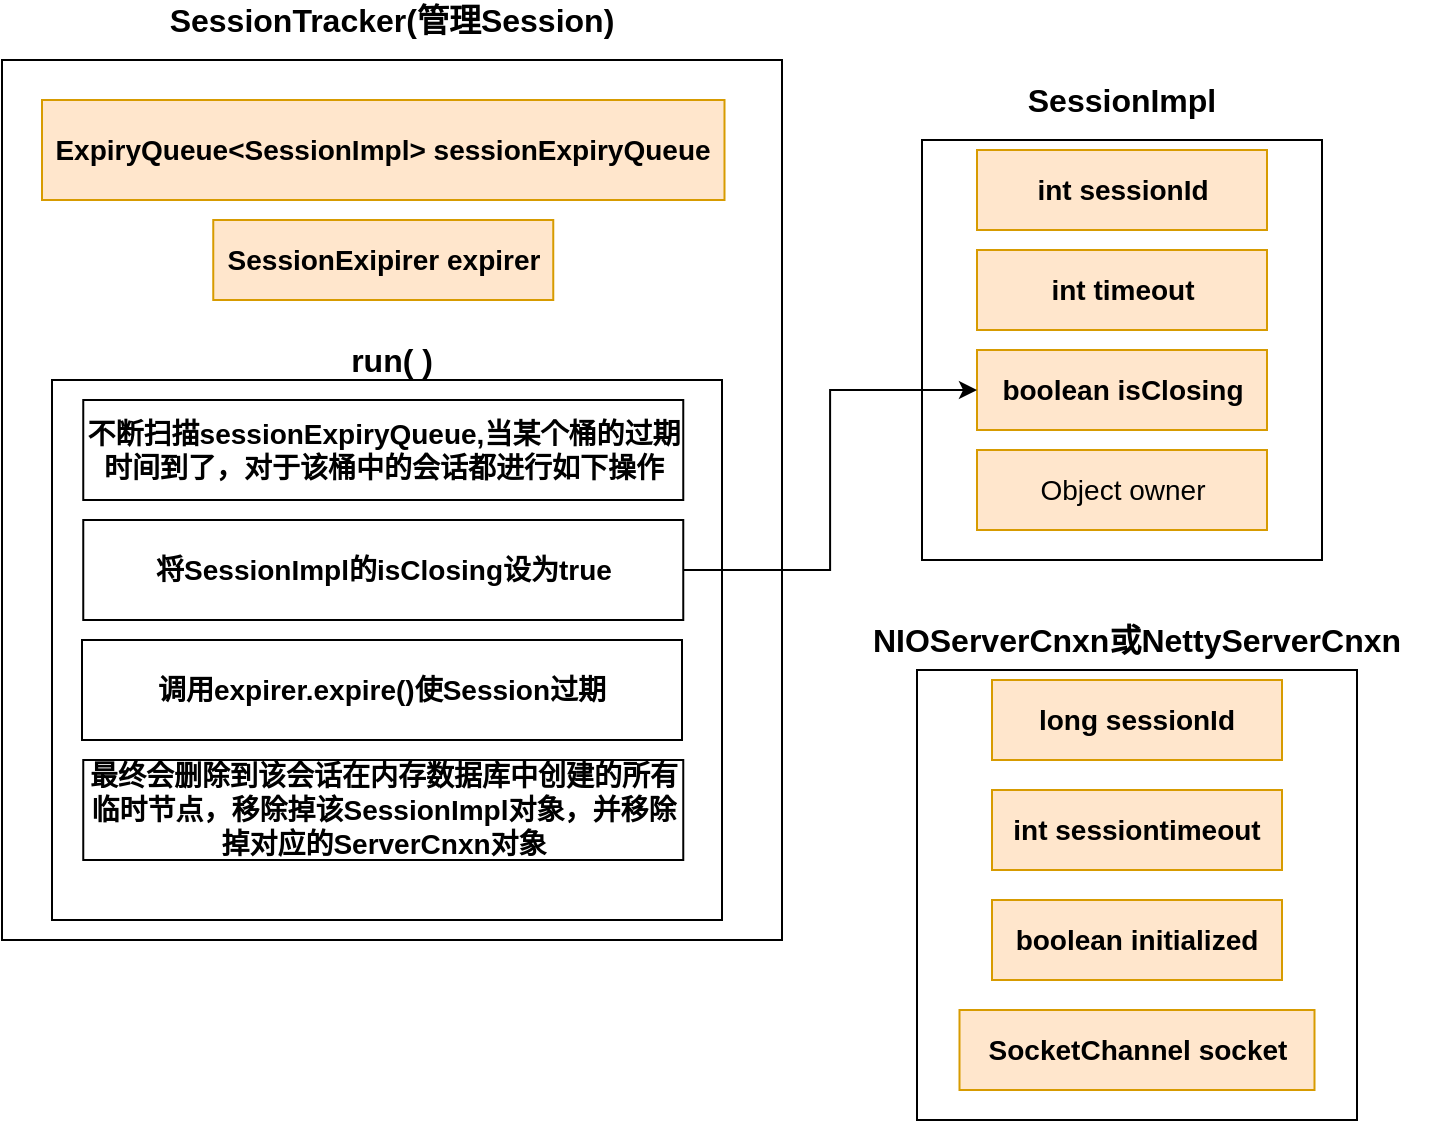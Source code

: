 <mxfile version="15.2.7" type="device"><diagram id="vnVsuaKRegziEJ_O86pR" name="第 1 页"><mxGraphModel dx="-630" dy="592" grid="1" gridSize="10" guides="1" tooltips="1" connect="1" arrows="1" fold="1" page="1" pageScale="1" pageWidth="827" pageHeight="1169" math="0" shadow="0"><root><mxCell id="0"/><mxCell id="1" parent="0"/><mxCell id="JqJr7qNhs7-IdxCF-XMq-3" value="&lt;b&gt;&lt;font style=&quot;font-size: 16px&quot;&gt;SessionTracker(管理Session)&lt;/font&gt;&lt;/b&gt;" style="text;html=1;strokeColor=none;fillColor=none;align=center;verticalAlign=middle;whiteSpace=wrap;rounded=0;" parent="1" vertex="1"><mxGeometry x="1880" y="100" width="310" height="20" as="geometry"/></mxCell><mxCell id="JqJr7qNhs7-IdxCF-XMq-4" value="" style="rounded=0;whiteSpace=wrap;html=1;" parent="1" vertex="1"><mxGeometry x="1840" y="130" width="390" height="440" as="geometry"/></mxCell><mxCell id="JqJr7qNhs7-IdxCF-XMq-7" value="&lt;b&gt;&lt;font style=&quot;font-size: 14px&quot;&gt;SessionExipirer expirer&lt;/font&gt;&lt;/b&gt;" style="rounded=0;whiteSpace=wrap;html=1;fillColor=#ffe6cc;strokeColor=#d79b00;" parent="1" vertex="1"><mxGeometry x="1945.63" y="210" width="170" height="40" as="geometry"/></mxCell><mxCell id="JqJr7qNhs7-IdxCF-XMq-8" value="&lt;b&gt;&lt;font style=&quot;font-size: 14px&quot;&gt;ExpiryQueue&amp;lt;SessionImpl&amp;gt; sessionExpiryQueue&lt;/font&gt;&lt;/b&gt;" style="rounded=0;whiteSpace=wrap;html=1;fillColor=#ffe6cc;strokeColor=#d79b00;" parent="1" vertex="1"><mxGeometry x="1860" y="150" width="341.25" height="50" as="geometry"/></mxCell><mxCell id="JqJr7qNhs7-IdxCF-XMq-9" value="" style="rounded=0;whiteSpace=wrap;html=1;" parent="1" vertex="1"><mxGeometry x="1865" y="290" width="335" height="270" as="geometry"/></mxCell><mxCell id="JqJr7qNhs7-IdxCF-XMq-10" value="&lt;b&gt;&lt;font style=&quot;font-size: 16px&quot;&gt;run( )&lt;/font&gt;&lt;/b&gt;" style="text;html=1;strokeColor=none;fillColor=none;align=center;verticalAlign=middle;whiteSpace=wrap;rounded=0;" parent="1" vertex="1"><mxGeometry x="1990" y="270" width="90" height="20" as="geometry"/></mxCell><mxCell id="JqJr7qNhs7-IdxCF-XMq-11" value="&lt;b&gt;&lt;font style=&quot;font-size: 14px&quot;&gt;不断扫描sessionExpiryQueue,当某个桶的过期时间到了，对于该桶中的会话都进行如下操作&lt;/font&gt;&lt;/b&gt;" style="rounded=0;whiteSpace=wrap;html=1;" parent="1" vertex="1"><mxGeometry x="1880.63" y="300" width="300" height="50" as="geometry"/></mxCell><mxCell id="JqJr7qNhs7-IdxCF-XMq-12" value="&lt;b&gt;&lt;font style=&quot;font-size: 14px&quot;&gt;将SessionImpl的isClosing设为true&lt;/font&gt;&lt;/b&gt;&lt;span style=&quot;color: rgba(0 , 0 , 0 , 0) ; font-family: monospace ; font-size: 0px&quot;&gt;%3CmxGraphModel%3E%3Croot%3E%3CmxCell%20id%3D%220%22%2F%3E%3CmxCell%20id%3D%221%22%20parent%3D%220%22%2F%3E%3CmxCell%20id%3D%222%22%20value%3D%22%22%20style%3D%22rounded%3D0%3BwhiteSpace%3Dwrap%3Bhtml%3D1%3B%22%20vertex%3D%221%22%20parent%3D%221%22%3E%3CmxGeometry%20x%3D%22860%22%20y%3D%22285%22%20width%3D%22200%22%20height%3D%22210%22%20as%3D%22geometry%22%2F%3E%3C%2FmxCell%3E%3CmxCell%20id%3D%223%22%20value%3D%22%26lt%3Bb%26gt%3B%26lt%3Bfont%20style%3D%26quot%3Bfont-size%3A%2016px%26quot%3B%26gt%3BSessionImpl%26lt%3B%2Ffont%26gt%3B%26lt%3B%2Fb%26gt%3B%22%20style%3D%22text%3Bhtml%3D1%3BstrokeColor%3Dnone%3BfillColor%3Dnone%3Balign%3Dcenter%3BverticalAlign%3Dmiddle%3BwhiteSpace%3Dwrap%3Brounded%3D0%3B%22%20vertex%3D%221%22%20parent%3D%221%22%3E%3CmxGeometry%20x%3D%22940%22%20y%3D%22255%22%20width%3D%2240%22%20height%3D%2220%22%20as%3D%22geometry%22%2F%3E%3C%2FmxCell%3E%3CmxCell%20id%3D%224%22%20value%3D%22%26lt%3Bfont%20style%3D%26quot%3Bfont-size%3A%2014px%26quot%3B%26gt%3B%26lt%3Bb%26gt%3Bint%20timeout%26lt%3B%2Fb%26gt%3B%26lt%3B%2Ffont%26gt%3B%22%20style%3D%22rounded%3D0%3BwhiteSpace%3Dwrap%3Bhtml%3D1%3BfillColor%3D%23ffe6cc%3BstrokeColor%3D%23d79b00%3B%22%20vertex%3D%221%22%20parent%3D%221%22%3E%3CmxGeometry%20x%3D%22887.5%22%20y%3D%22340%22%20width%3D%22145%22%20height%3D%2240%22%20as%3D%22geometry%22%2F%3E%3C%2FmxCell%3E%3CmxCell%20id%3D%225%22%20value%3D%22%26lt%3Bb%26gt%3B%26lt%3Bfont%20style%3D%26quot%3Bfont-size%3A%2014px%26quot%3B%26gt%3Bint%20sessionId%26lt%3B%2Ffont%26gt%3B%26lt%3B%2Fb%26gt%3B%22%20style%3D%22rounded%3D0%3BwhiteSpace%3Dwrap%3Bhtml%3D1%3BfillColor%3D%23ffe6cc%3BstrokeColor%3D%23d79b00%3B%22%20vertex%3D%221%22%20parent%3D%221%22%3E%3CmxGeometry%20x%3D%22887.5%22%20y%3D%22290%22%20width%3D%22145%22%20height%3D%2240%22%20as%3D%22geometry%22%2F%3E%3C%2FmxCell%3E%3CmxCell%20id%3D%226%22%20value%3D%22%26lt%3Bfont%20style%3D%26quot%3Bfont-size%3A%2014px%26quot%3B%26gt%3B%26lt%3Bb%26gt%3Bboolean%20isClosing%26lt%3B%2Fb%26gt%3B%26lt%3B%2Ffont%26gt%3B%22%20style%3D%22rounded%3D0%3BwhiteSpace%3Dwrap%3Bhtml%3D1%3BfillColor%3D%23ffe6cc%3BstrokeColor%3D%23d79b00%3B%22%20vertex%3D%221%22%20parent%3D%221%22%3E%3CmxGeometry%20x%3D%22887.5%22%20y%3D%22390%22%20width%3D%22145%22%20height%3D%2240%22%20as%3D%22geometry%22%2F%3E%3C%2FmxCell%3E%3CmxCell%20id%3D%227%22%20value%3D%22%26lt%3Bfont%20style%3D%26quot%3Bfont-size%3A%2014px%26quot%3B%26gt%3BObject%20owner%26lt%3B%2Ffont%26gt%3B%22%20style%3D%22rounded%3D0%3BwhiteSpace%3Dwrap%3Bhtml%3D1%3BfillColor%3D%23ffe6cc%3BstrokeColor%3D%23d79b00%3B%22%20vertex%3D%221%22%20parent%3D%221%22%3E%3CmxGeometry%20x%3D%22887.5%22%20y%3D%22440%22%20width%3D%22145%22%20height%3D%2240%22%20as%3D%22geometry%22%2F%3E%3C%2FmxCell%3E%3C%2Froot%3E%3C%2FmxGraphModel%3E&lt;/span&gt;" style="rounded=0;whiteSpace=wrap;html=1;" parent="1" vertex="1"><mxGeometry x="1880.63" y="360" width="300" height="50" as="geometry"/></mxCell><mxCell id="JqJr7qNhs7-IdxCF-XMq-13" value="" style="rounded=0;whiteSpace=wrap;html=1;" parent="1" vertex="1"><mxGeometry x="2300" y="170" width="200" height="210" as="geometry"/></mxCell><mxCell id="JqJr7qNhs7-IdxCF-XMq-14" value="&lt;b&gt;&lt;font style=&quot;font-size: 16px&quot;&gt;SessionImpl&lt;/font&gt;&lt;/b&gt;" style="text;html=1;strokeColor=none;fillColor=none;align=center;verticalAlign=middle;whiteSpace=wrap;rounded=0;" parent="1" vertex="1"><mxGeometry x="2380" y="140" width="40" height="20" as="geometry"/></mxCell><mxCell id="JqJr7qNhs7-IdxCF-XMq-15" value="&lt;font style=&quot;font-size: 14px&quot;&gt;&lt;b&gt;int timeout&lt;/b&gt;&lt;/font&gt;" style="rounded=0;whiteSpace=wrap;html=1;fillColor=#ffe6cc;strokeColor=#d79b00;" parent="1" vertex="1"><mxGeometry x="2327.5" y="225" width="145" height="40" as="geometry"/></mxCell><mxCell id="JqJr7qNhs7-IdxCF-XMq-16" value="&lt;b&gt;&lt;font style=&quot;font-size: 14px&quot;&gt;int sessionId&lt;/font&gt;&lt;/b&gt;" style="rounded=0;whiteSpace=wrap;html=1;fillColor=#ffe6cc;strokeColor=#d79b00;" parent="1" vertex="1"><mxGeometry x="2327.5" y="175" width="145" height="40" as="geometry"/></mxCell><mxCell id="JqJr7qNhs7-IdxCF-XMq-17" value="&lt;font style=&quot;font-size: 14px&quot;&gt;&lt;b&gt;boolean isClosing&lt;/b&gt;&lt;/font&gt;" style="rounded=0;whiteSpace=wrap;html=1;fillColor=#ffe6cc;strokeColor=#d79b00;" parent="1" vertex="1"><mxGeometry x="2327.5" y="275" width="145" height="40" as="geometry"/></mxCell><mxCell id="JqJr7qNhs7-IdxCF-XMq-18" value="&lt;font style=&quot;font-size: 14px&quot;&gt;Object owner&lt;/font&gt;" style="rounded=0;whiteSpace=wrap;html=1;fillColor=#ffe6cc;strokeColor=#d79b00;" parent="1" vertex="1"><mxGeometry x="2327.5" y="325" width="145" height="40" as="geometry"/></mxCell><mxCell id="JqJr7qNhs7-IdxCF-XMq-19" style="edgeStyle=orthogonalEdgeStyle;rounded=0;orthogonalLoop=1;jettySize=auto;html=1;exitX=1;exitY=0.5;exitDx=0;exitDy=0;entryX=0;entryY=0.5;entryDx=0;entryDy=0;" parent="1" source="JqJr7qNhs7-IdxCF-XMq-12" target="JqJr7qNhs7-IdxCF-XMq-17" edge="1"><mxGeometry relative="1" as="geometry"/></mxCell><mxCell id="JqJr7qNhs7-IdxCF-XMq-20" value="&lt;span style=&quot;font-size: 14px&quot;&gt;&lt;b&gt;调用expirer.expire()使Session过期&lt;/b&gt;&lt;/span&gt;" style="rounded=0;whiteSpace=wrap;html=1;" parent="1" vertex="1"><mxGeometry x="1880" y="420" width="300" height="50" as="geometry"/></mxCell><mxCell id="JqJr7qNhs7-IdxCF-XMq-21" value="&lt;span style=&quot;font-size: 14px&quot;&gt;&lt;b&gt;最终会删除到该会话在内存数据库中创建的所有临时节点，移除掉该SessionImpl对象，并移除掉对应的ServerCnxn对象&lt;/b&gt;&lt;/span&gt;" style="rounded=0;whiteSpace=wrap;html=1;" parent="1" vertex="1"><mxGeometry x="1880.63" y="480" width="300" height="50" as="geometry"/></mxCell><mxCell id="jxBeAnl5l-Pzh9ILE38d-1" value="" style="rounded=0;whiteSpace=wrap;html=1;" vertex="1" parent="1"><mxGeometry x="2297.5" y="435" width="220" height="225" as="geometry"/></mxCell><mxCell id="jxBeAnl5l-Pzh9ILE38d-2" value="&lt;b&gt;&lt;font style=&quot;font-size: 16px&quot;&gt;NIOServerCnxn或NettyServerCnxn&lt;/font&gt;&lt;/b&gt;" style="text;html=1;strokeColor=none;fillColor=none;align=center;verticalAlign=middle;whiteSpace=wrap;rounded=0;" vertex="1" parent="1"><mxGeometry x="2260" y="410" width="295" height="20" as="geometry"/></mxCell><mxCell id="jxBeAnl5l-Pzh9ILE38d-3" value="&lt;b&gt;&lt;font style=&quot;font-size: 14px&quot;&gt;long sessionId&lt;/font&gt;&lt;/b&gt;" style="rounded=0;whiteSpace=wrap;html=1;fillColor=#ffe6cc;strokeColor=#d79b00;" vertex="1" parent="1"><mxGeometry x="2335" y="440" width="145" height="40" as="geometry"/></mxCell><mxCell id="jxBeAnl5l-Pzh9ILE38d-4" value="&lt;b&gt;&lt;font style=&quot;font-size: 14px&quot;&gt;int sessiontimeout&lt;/font&gt;&lt;/b&gt;" style="rounded=0;whiteSpace=wrap;html=1;fillColor=#ffe6cc;strokeColor=#d79b00;" vertex="1" parent="1"><mxGeometry x="2335" y="495" width="145" height="40" as="geometry"/></mxCell><mxCell id="jxBeAnl5l-Pzh9ILE38d-5" value="&lt;b&gt;&lt;font style=&quot;font-size: 14px&quot;&gt;SocketChannel socket&lt;/font&gt;&lt;/b&gt;" style="rounded=0;whiteSpace=wrap;html=1;fillColor=#ffe6cc;strokeColor=#d79b00;" vertex="1" parent="1"><mxGeometry x="2318.75" y="605" width="177.5" height="40" as="geometry"/></mxCell><mxCell id="jxBeAnl5l-Pzh9ILE38d-6" value="&lt;b&gt;&lt;font style=&quot;font-size: 14px&quot;&gt;boolean initialized&lt;/font&gt;&lt;/b&gt;" style="rounded=0;whiteSpace=wrap;html=1;fillColor=#ffe6cc;strokeColor=#d79b00;" vertex="1" parent="1"><mxGeometry x="2335" y="550" width="145" height="40" as="geometry"/></mxCell></root></mxGraphModel></diagram></mxfile>